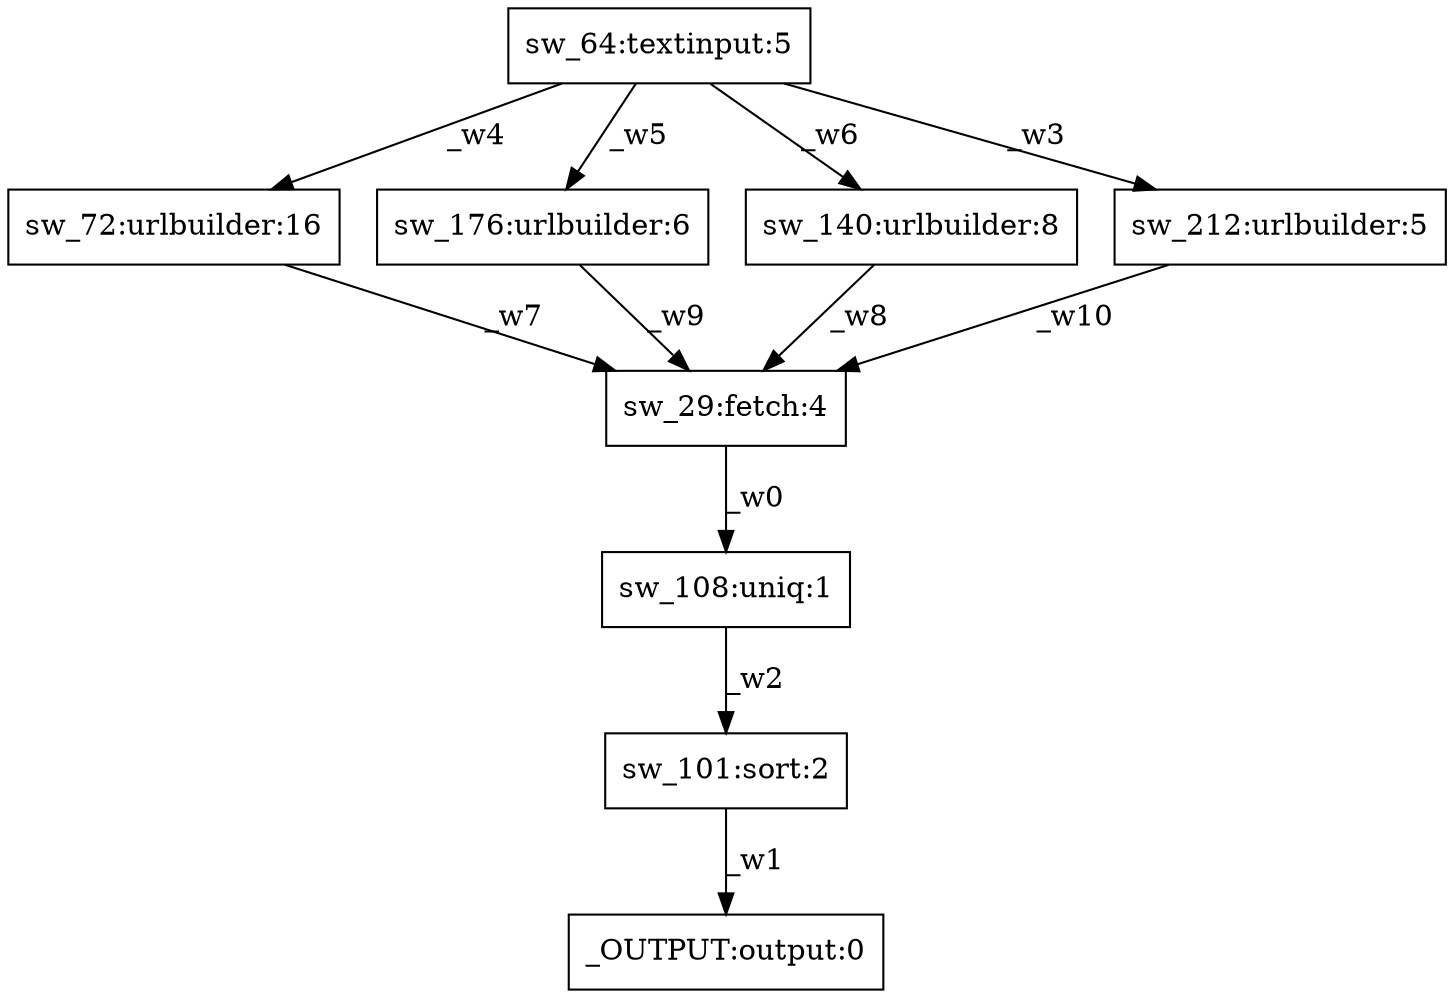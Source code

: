digraph test1 { node [shape=box] "sw_72" [label="sw_72:urlbuilder:16"];"_OUTPUT" [label="_OUTPUT:output:0"];"sw_29" [label="sw_29:fetch:4"];"sw_176" [label="sw_176:urlbuilder:6"];"sw_64" [label="sw_64:textinput:5"];"sw_101" [label="sw_101:sort:2"];"sw_140" [label="sw_140:urlbuilder:8"];"sw_212" [label="sw_212:urlbuilder:5"];"sw_108" [label="sw_108:uniq:1"];"sw_29" -> "sw_108" [label="_w0"];"sw_101" -> "_OUTPUT" [label="_w1"];"sw_108" -> "sw_101" [label="_w2"];"sw_64" -> "sw_212" [label="_w3"];"sw_64" -> "sw_72" [label="_w4"];"sw_64" -> "sw_176" [label="_w5"];"sw_64" -> "sw_140" [label="_w6"];"sw_72" -> "sw_29" [label="_w7"];"sw_140" -> "sw_29" [label="_w8"];"sw_176" -> "sw_29" [label="_w9"];"sw_212" -> "sw_29" [label="_w10"];}
